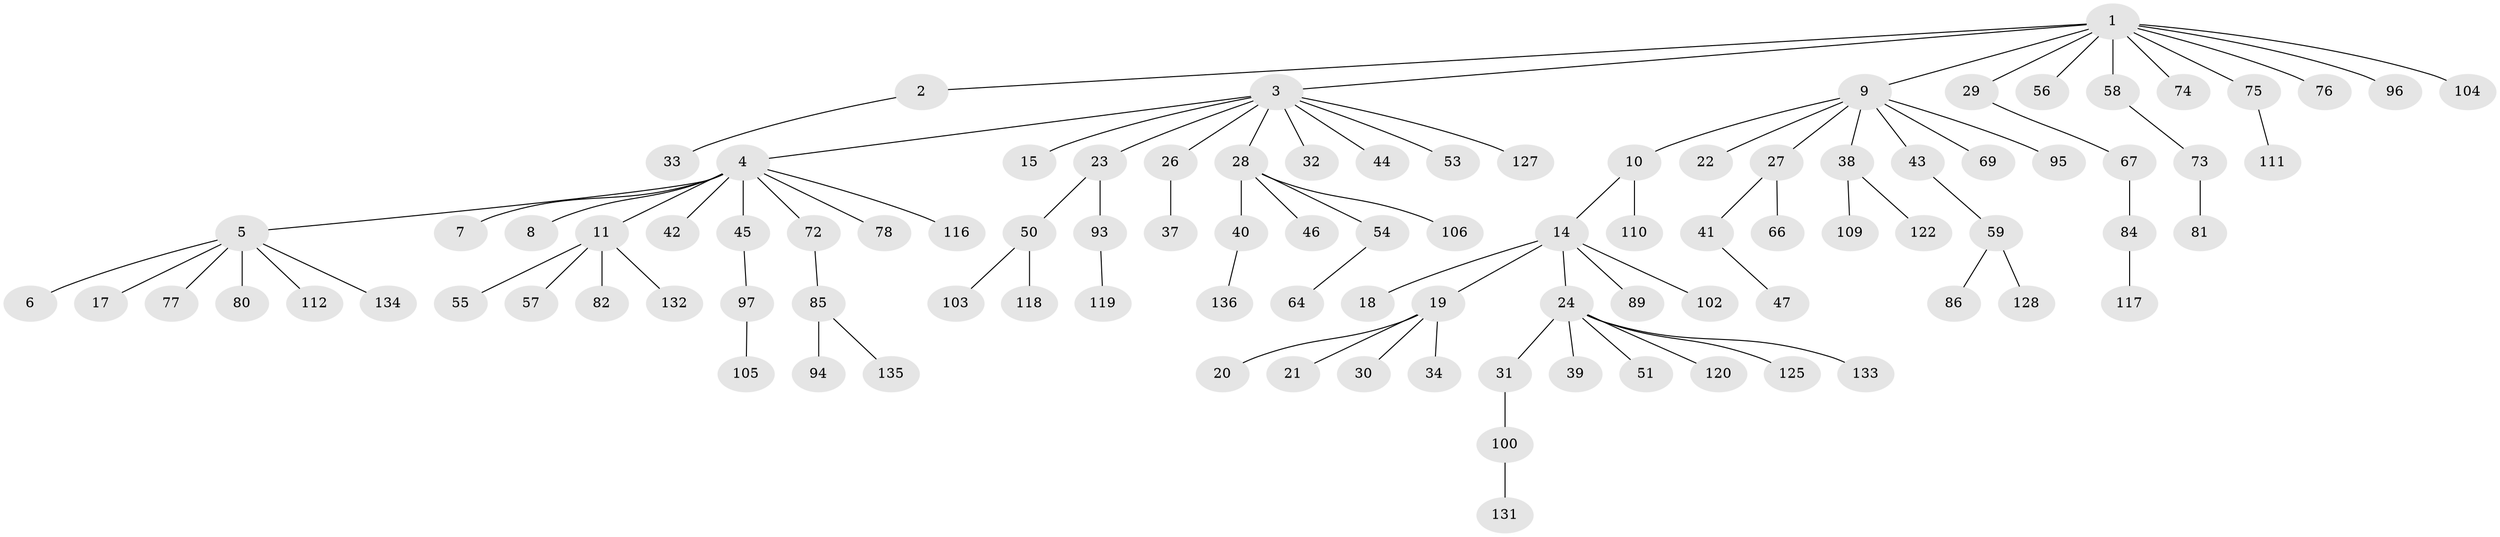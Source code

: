 // original degree distribution, {11: 0.014598540145985401, 3: 0.08759124087591241, 7: 0.0072992700729927005, 5: 0.043795620437956206, 1: 0.5620437956204379, 2: 0.22627737226277372, 8: 0.0072992700729927005, 6: 0.0072992700729927005, 4: 0.043795620437956206}
// Generated by graph-tools (version 1.1) at 2025/11/02/27/25 16:11:28]
// undirected, 98 vertices, 97 edges
graph export_dot {
graph [start="1"]
  node [color=gray90,style=filled];
  1 [super="+36"];
  2 [super="+71"];
  3 [super="+12"];
  4 [super="+13"];
  5 [super="+52"];
  6;
  7 [super="+88"];
  8 [super="+98"];
  9 [super="+68"];
  10;
  11 [super="+49"];
  14 [super="+16"];
  15;
  17;
  18;
  19 [super="+61"];
  20;
  21 [super="+62"];
  22;
  23 [super="+113"];
  24 [super="+25"];
  26;
  27;
  28 [super="+35"];
  29 [super="+124"];
  30;
  31 [super="+90"];
  32 [super="+99"];
  33 [super="+91"];
  34 [super="+63"];
  37 [super="+107"];
  38 [super="+87"];
  39;
  40;
  41 [super="+48"];
  42;
  43;
  44;
  45;
  46;
  47;
  50 [super="+114"];
  51;
  53;
  54 [super="+129"];
  55;
  56;
  57 [super="+65"];
  58;
  59 [super="+60"];
  64;
  66 [super="+123"];
  67 [super="+70"];
  69 [super="+79"];
  72;
  73 [super="+83"];
  74;
  75;
  76 [super="+130"];
  77;
  78;
  80 [super="+108"];
  81 [super="+115"];
  82;
  84 [super="+126"];
  85 [super="+92"];
  86;
  89;
  93 [super="+121"];
  94;
  95 [super="+137"];
  96;
  97 [super="+101"];
  100;
  102;
  103;
  104;
  105;
  106;
  109;
  110;
  111;
  112;
  116;
  117;
  118;
  119;
  120;
  122;
  125;
  127;
  128;
  131;
  132;
  133;
  134;
  135;
  136;
  1 -- 2;
  1 -- 3;
  1 -- 9;
  1 -- 29;
  1 -- 56;
  1 -- 58;
  1 -- 74;
  1 -- 75;
  1 -- 76;
  1 -- 96;
  1 -- 104;
  2 -- 33;
  3 -- 4;
  3 -- 23;
  3 -- 28;
  3 -- 32;
  3 -- 53;
  3 -- 26;
  3 -- 44;
  3 -- 15;
  3 -- 127;
  4 -- 5;
  4 -- 7;
  4 -- 8;
  4 -- 11;
  4 -- 42;
  4 -- 45;
  4 -- 72;
  4 -- 78;
  4 -- 116;
  5 -- 6;
  5 -- 17;
  5 -- 134;
  5 -- 80;
  5 -- 77;
  5 -- 112;
  9 -- 10;
  9 -- 22;
  9 -- 27;
  9 -- 38;
  9 -- 43;
  9 -- 69;
  9 -- 95;
  10 -- 14;
  10 -- 110;
  11 -- 57;
  11 -- 82;
  11 -- 132;
  11 -- 55;
  14 -- 19;
  14 -- 24;
  14 -- 89;
  14 -- 18;
  14 -- 102;
  19 -- 20;
  19 -- 21;
  19 -- 30;
  19 -- 34;
  23 -- 50;
  23 -- 93;
  24 -- 39;
  24 -- 51;
  24 -- 133;
  24 -- 120;
  24 -- 125;
  24 -- 31;
  26 -- 37;
  27 -- 41;
  27 -- 66;
  28 -- 40;
  28 -- 46;
  28 -- 106;
  28 -- 54;
  29 -- 67;
  31 -- 100;
  38 -- 109;
  38 -- 122;
  40 -- 136;
  41 -- 47;
  43 -- 59;
  45 -- 97;
  50 -- 103;
  50 -- 118;
  54 -- 64;
  58 -- 73;
  59 -- 86;
  59 -- 128;
  67 -- 84;
  72 -- 85;
  73 -- 81;
  75 -- 111;
  84 -- 117;
  85 -- 94;
  85 -- 135;
  93 -- 119;
  97 -- 105;
  100 -- 131;
}
